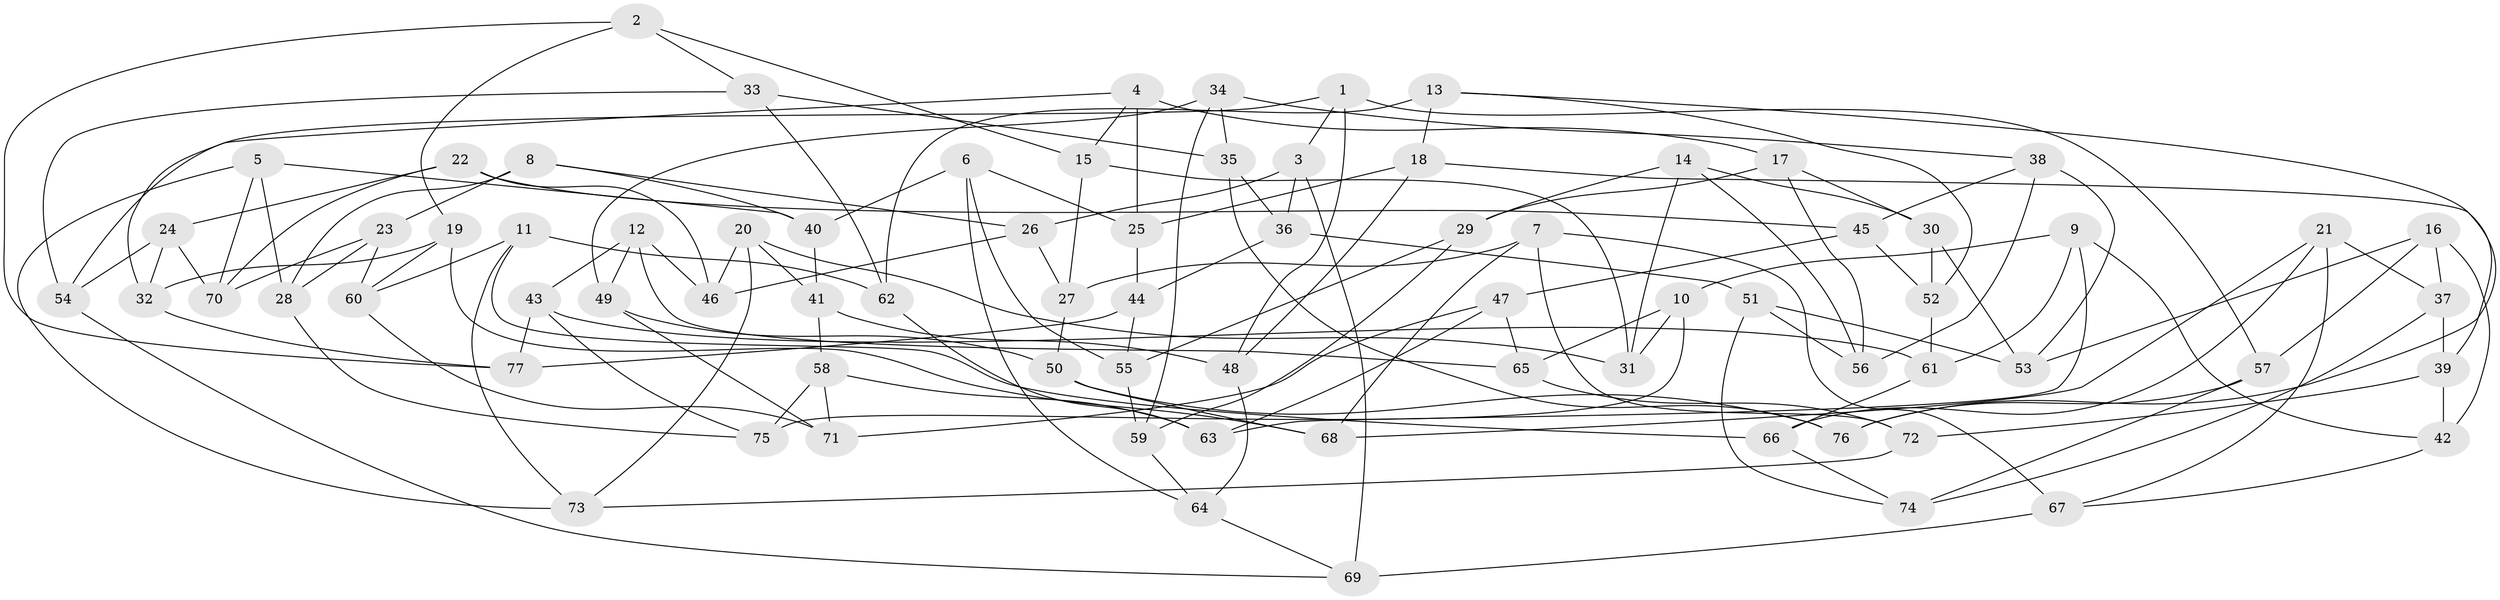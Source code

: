 // coarse degree distribution, {2: 0.17391304347826086, 3: 0.30434782608695654, 6: 0.13043478260869565, 4: 0.17391304347826086, 5: 0.13043478260869565, 7: 0.043478260869565216, 15: 0.043478260869565216}
// Generated by graph-tools (version 1.1) at 2025/03/03/04/25 22:03:51]
// undirected, 77 vertices, 154 edges
graph export_dot {
graph [start="1"]
  node [color=gray90,style=filled];
  1;
  2;
  3;
  4;
  5;
  6;
  7;
  8;
  9;
  10;
  11;
  12;
  13;
  14;
  15;
  16;
  17;
  18;
  19;
  20;
  21;
  22;
  23;
  24;
  25;
  26;
  27;
  28;
  29;
  30;
  31;
  32;
  33;
  34;
  35;
  36;
  37;
  38;
  39;
  40;
  41;
  42;
  43;
  44;
  45;
  46;
  47;
  48;
  49;
  50;
  51;
  52;
  53;
  54;
  55;
  56;
  57;
  58;
  59;
  60;
  61;
  62;
  63;
  64;
  65;
  66;
  67;
  68;
  69;
  70;
  71;
  72;
  73;
  74;
  75;
  76;
  77;
  1 -- 48;
  1 -- 54;
  1 -- 3;
  1 -- 57;
  2 -- 33;
  2 -- 77;
  2 -- 19;
  2 -- 15;
  3 -- 26;
  3 -- 36;
  3 -- 69;
  4 -- 15;
  4 -- 25;
  4 -- 17;
  4 -- 32;
  5 -- 73;
  5 -- 28;
  5 -- 70;
  5 -- 40;
  6 -- 40;
  6 -- 25;
  6 -- 55;
  6 -- 64;
  7 -- 67;
  7 -- 72;
  7 -- 27;
  7 -- 68;
  8 -- 26;
  8 -- 23;
  8 -- 28;
  8 -- 40;
  9 -- 10;
  9 -- 63;
  9 -- 61;
  9 -- 42;
  10 -- 31;
  10 -- 65;
  10 -- 75;
  11 -- 66;
  11 -- 62;
  11 -- 73;
  11 -- 60;
  12 -- 65;
  12 -- 46;
  12 -- 49;
  12 -- 43;
  13 -- 62;
  13 -- 76;
  13 -- 18;
  13 -- 52;
  14 -- 29;
  14 -- 31;
  14 -- 30;
  14 -- 56;
  15 -- 27;
  15 -- 31;
  16 -- 37;
  16 -- 57;
  16 -- 53;
  16 -- 42;
  17 -- 56;
  17 -- 30;
  17 -- 29;
  18 -- 39;
  18 -- 25;
  18 -- 48;
  19 -- 32;
  19 -- 68;
  19 -- 60;
  20 -- 31;
  20 -- 73;
  20 -- 41;
  20 -- 46;
  21 -- 66;
  21 -- 67;
  21 -- 37;
  21 -- 68;
  22 -- 24;
  22 -- 70;
  22 -- 45;
  22 -- 46;
  23 -- 70;
  23 -- 28;
  23 -- 60;
  24 -- 54;
  24 -- 32;
  24 -- 70;
  25 -- 44;
  26 -- 27;
  26 -- 46;
  27 -- 50;
  28 -- 75;
  29 -- 55;
  29 -- 59;
  30 -- 52;
  30 -- 53;
  32 -- 77;
  33 -- 35;
  33 -- 62;
  33 -- 54;
  34 -- 38;
  34 -- 35;
  34 -- 49;
  34 -- 59;
  35 -- 36;
  35 -- 76;
  36 -- 44;
  36 -- 51;
  37 -- 74;
  37 -- 39;
  38 -- 45;
  38 -- 56;
  38 -- 53;
  39 -- 72;
  39 -- 42;
  40 -- 41;
  41 -- 58;
  41 -- 48;
  42 -- 67;
  43 -- 61;
  43 -- 77;
  43 -- 75;
  44 -- 55;
  44 -- 77;
  45 -- 47;
  45 -- 52;
  47 -- 63;
  47 -- 65;
  47 -- 71;
  48 -- 64;
  49 -- 71;
  49 -- 50;
  50 -- 76;
  50 -- 68;
  51 -- 56;
  51 -- 74;
  51 -- 53;
  52 -- 61;
  54 -- 69;
  55 -- 59;
  57 -- 74;
  57 -- 76;
  58 -- 75;
  58 -- 71;
  58 -- 63;
  59 -- 64;
  60 -- 71;
  61 -- 66;
  62 -- 63;
  64 -- 69;
  65 -- 72;
  66 -- 74;
  67 -- 69;
  72 -- 73;
}
